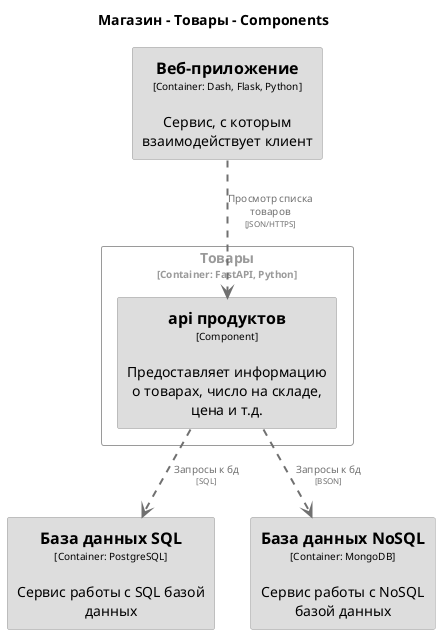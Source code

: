 @startuml
set separator none
title Магазин - Товары - Components

top to bottom direction

skinparam {
  arrowFontSize 10
  defaultTextAlignment center
  wrapWidth 200
  maxMessageSize 100
}

hide stereotype

skinparam rectangle<<Магазин.Товары.apiпродуктов>> {
  BackgroundColor #dddddd
  FontColor #000000
  BorderColor #9a9a9a
  shadowing false
}
skinparam rectangle<<Магазин.БазаданныхNoSQL>> {
  BackgroundColor #dddddd
  FontColor #000000
  BorderColor #9a9a9a
  shadowing false
}
skinparam rectangle<<Магазин.БазаданныхSQL>> {
  BackgroundColor #dddddd
  FontColor #000000
  BorderColor #9a9a9a
  shadowing false
}
skinparam rectangle<<Магазин.Вебприложение>> {
  BackgroundColor #dddddd
  FontColor #000000
  BorderColor #9a9a9a
  shadowing false
}
skinparam rectangle<<Магазин.Товары>> {
  BorderColor #9a9a9a
  FontColor #9a9a9a
  shadowing false
}

rectangle "==База данных SQL\n<size:10>[Container: PostgreSQL]</size>\n\nСервис работы с SQL базой данных" <<Магазин.БазаданныхSQL>> as Магазин.БазаданныхSQL
rectangle "==База данных NoSQL\n<size:10>[Container: MongoDB]</size>\n\nСервис работы с NoSQL базой данных" <<Магазин.БазаданныхNoSQL>> as Магазин.БазаданныхNoSQL
rectangle "==Веб-приложение\n<size:10>[Container: Dash, Flask, Python]</size>\n\nСервис, с которым взаимодействует клиент" <<Магазин.Вебприложение>> as Магазин.Вебприложение

rectangle "Товары\n<size:10>[Container: FastAPI, Python]</size>" <<Магазин.Товары>> {
  rectangle "==api продуктов\n<size:10>[Component]</size>\n\nПредоставляет информацию о товарах, число на складе, цена и т.д." <<Магазин.Товары.apiпродуктов>> as Магазин.Товары.apiпродуктов
}

Магазин.Вебприложение .[#707070,thickness=2].> Магазин.Товары.apiпродуктов : "<color:#707070>Просмотр списка товаров\n<color:#707070><size:8>[JSON/HTTPS]</size>"
Магазин.Товары.apiпродуктов .[#707070,thickness=2].> Магазин.БазаданныхSQL : "<color:#707070>Запросы к бд\n<color:#707070><size:8>[SQL]</size>"
Магазин.Товары.apiпродуктов .[#707070,thickness=2].> Магазин.БазаданныхNoSQL : "<color:#707070>Запросы к бд\n<color:#707070><size:8>[BSON]</size>"
@enduml